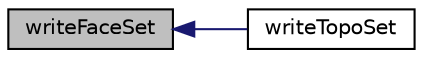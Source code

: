 digraph "writeFaceSet"
{
  bgcolor="transparent";
  edge [fontname="Helvetica",fontsize="10",labelfontname="Helvetica",labelfontsize="10"];
  node [fontname="Helvetica",fontsize="10",shape=record];
  rankdir="LR";
  Node1 [label="writeFaceSet",height=0.2,width=0.4,color="black", fillcolor="grey75", style="filled" fontcolor="black"];
  Node1 -> Node2 [dir="back",color="midnightblue",fontsize="10",style="solid",fontname="Helvetica"];
  Node2 [label="writeTopoSet",height=0.2,width=0.4,color="black",URL="$namespaceFoam_1_1vtk.html#a386aa9c3558cbbc795a8da5637c1c471",tooltip="Dispatch to vtk::writeCellSetFaces, vtk::writeFaceSet, vtk::writePointSet. "];
}

